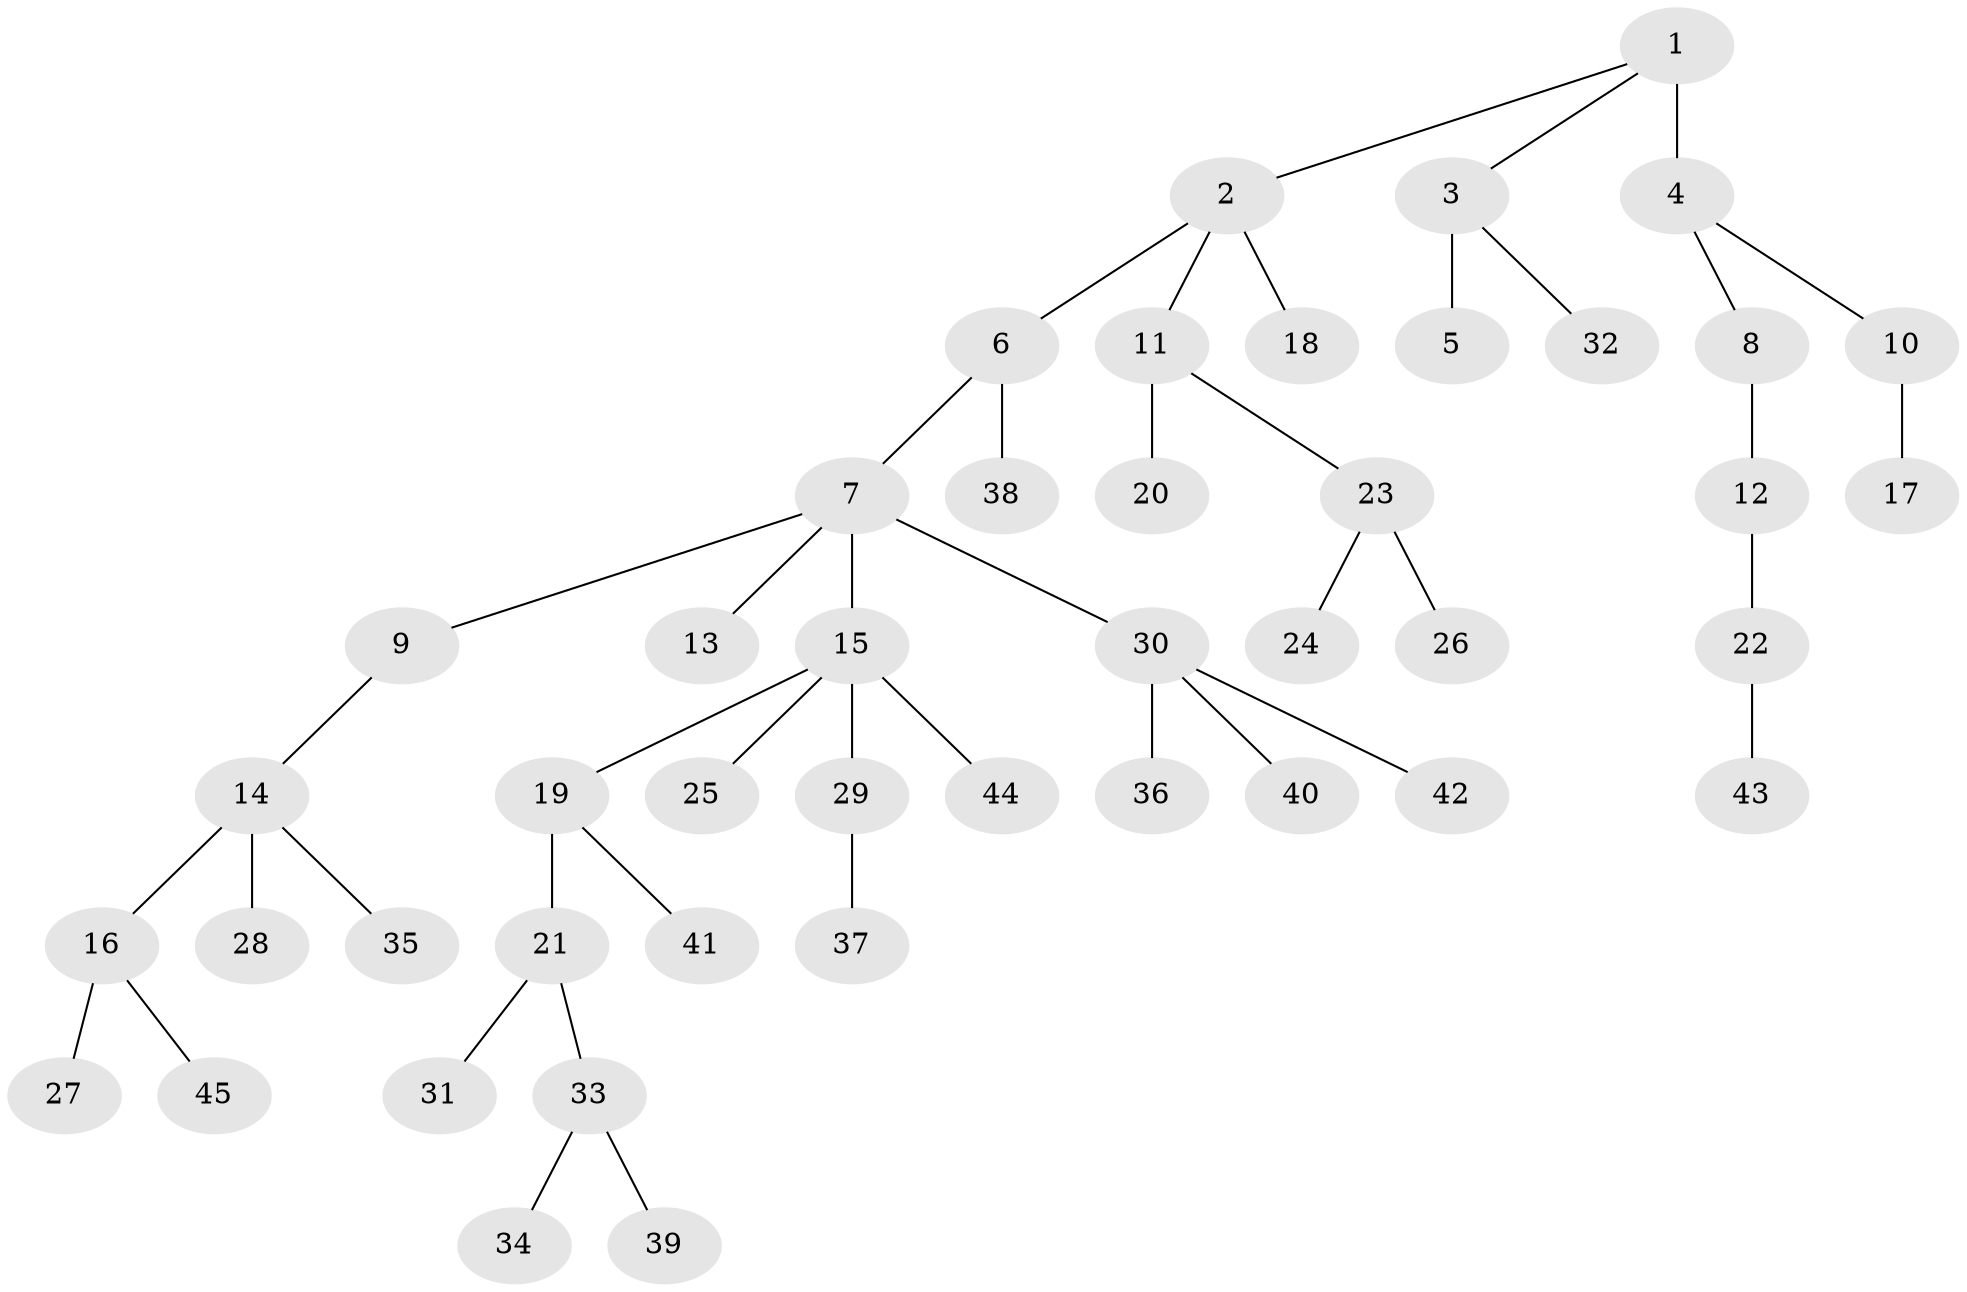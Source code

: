 // original degree distribution, {6: 0.041666666666666664, 5: 0.027777777777777776, 3: 0.10416666666666667, 7: 0.006944444444444444, 2: 0.2708333333333333, 4: 0.04861111111111111, 1: 0.5}
// Generated by graph-tools (version 1.1) at 2025/51/03/04/25 22:51:38]
// undirected, 45 vertices, 44 edges
graph export_dot {
  node [color=gray90,style=filled];
  1;
  2;
  3;
  4;
  5;
  6;
  7;
  8;
  9;
  10;
  11;
  12;
  13;
  14;
  15;
  16;
  17;
  18;
  19;
  20;
  21;
  22;
  23;
  24;
  25;
  26;
  27;
  28;
  29;
  30;
  31;
  32;
  33;
  34;
  35;
  36;
  37;
  38;
  39;
  40;
  41;
  42;
  43;
  44;
  45;
  1 -- 2 [weight=1.0];
  1 -- 3 [weight=1.0];
  1 -- 4 [weight=3.0];
  2 -- 6 [weight=1.0];
  2 -- 11 [weight=1.0];
  2 -- 18 [weight=1.0];
  3 -- 5 [weight=4.0];
  3 -- 32 [weight=1.0];
  4 -- 8 [weight=1.0];
  4 -- 10 [weight=1.0];
  6 -- 7 [weight=1.0];
  6 -- 38 [weight=1.0];
  7 -- 9 [weight=1.0];
  7 -- 13 [weight=1.0];
  7 -- 15 [weight=1.0];
  7 -- 30 [weight=1.0];
  8 -- 12 [weight=3.0];
  9 -- 14 [weight=1.0];
  10 -- 17 [weight=1.0];
  11 -- 20 [weight=1.0];
  11 -- 23 [weight=1.0];
  12 -- 22 [weight=1.0];
  14 -- 16 [weight=2.0];
  14 -- 28 [weight=1.0];
  14 -- 35 [weight=1.0];
  15 -- 19 [weight=1.0];
  15 -- 25 [weight=1.0];
  15 -- 29 [weight=1.0];
  15 -- 44 [weight=1.0];
  16 -- 27 [weight=1.0];
  16 -- 45 [weight=1.0];
  19 -- 21 [weight=1.0];
  19 -- 41 [weight=1.0];
  21 -- 31 [weight=1.0];
  21 -- 33 [weight=1.0];
  22 -- 43 [weight=1.0];
  23 -- 24 [weight=1.0];
  23 -- 26 [weight=2.0];
  29 -- 37 [weight=5.0];
  30 -- 36 [weight=1.0];
  30 -- 40 [weight=1.0];
  30 -- 42 [weight=1.0];
  33 -- 34 [weight=1.0];
  33 -- 39 [weight=1.0];
}
